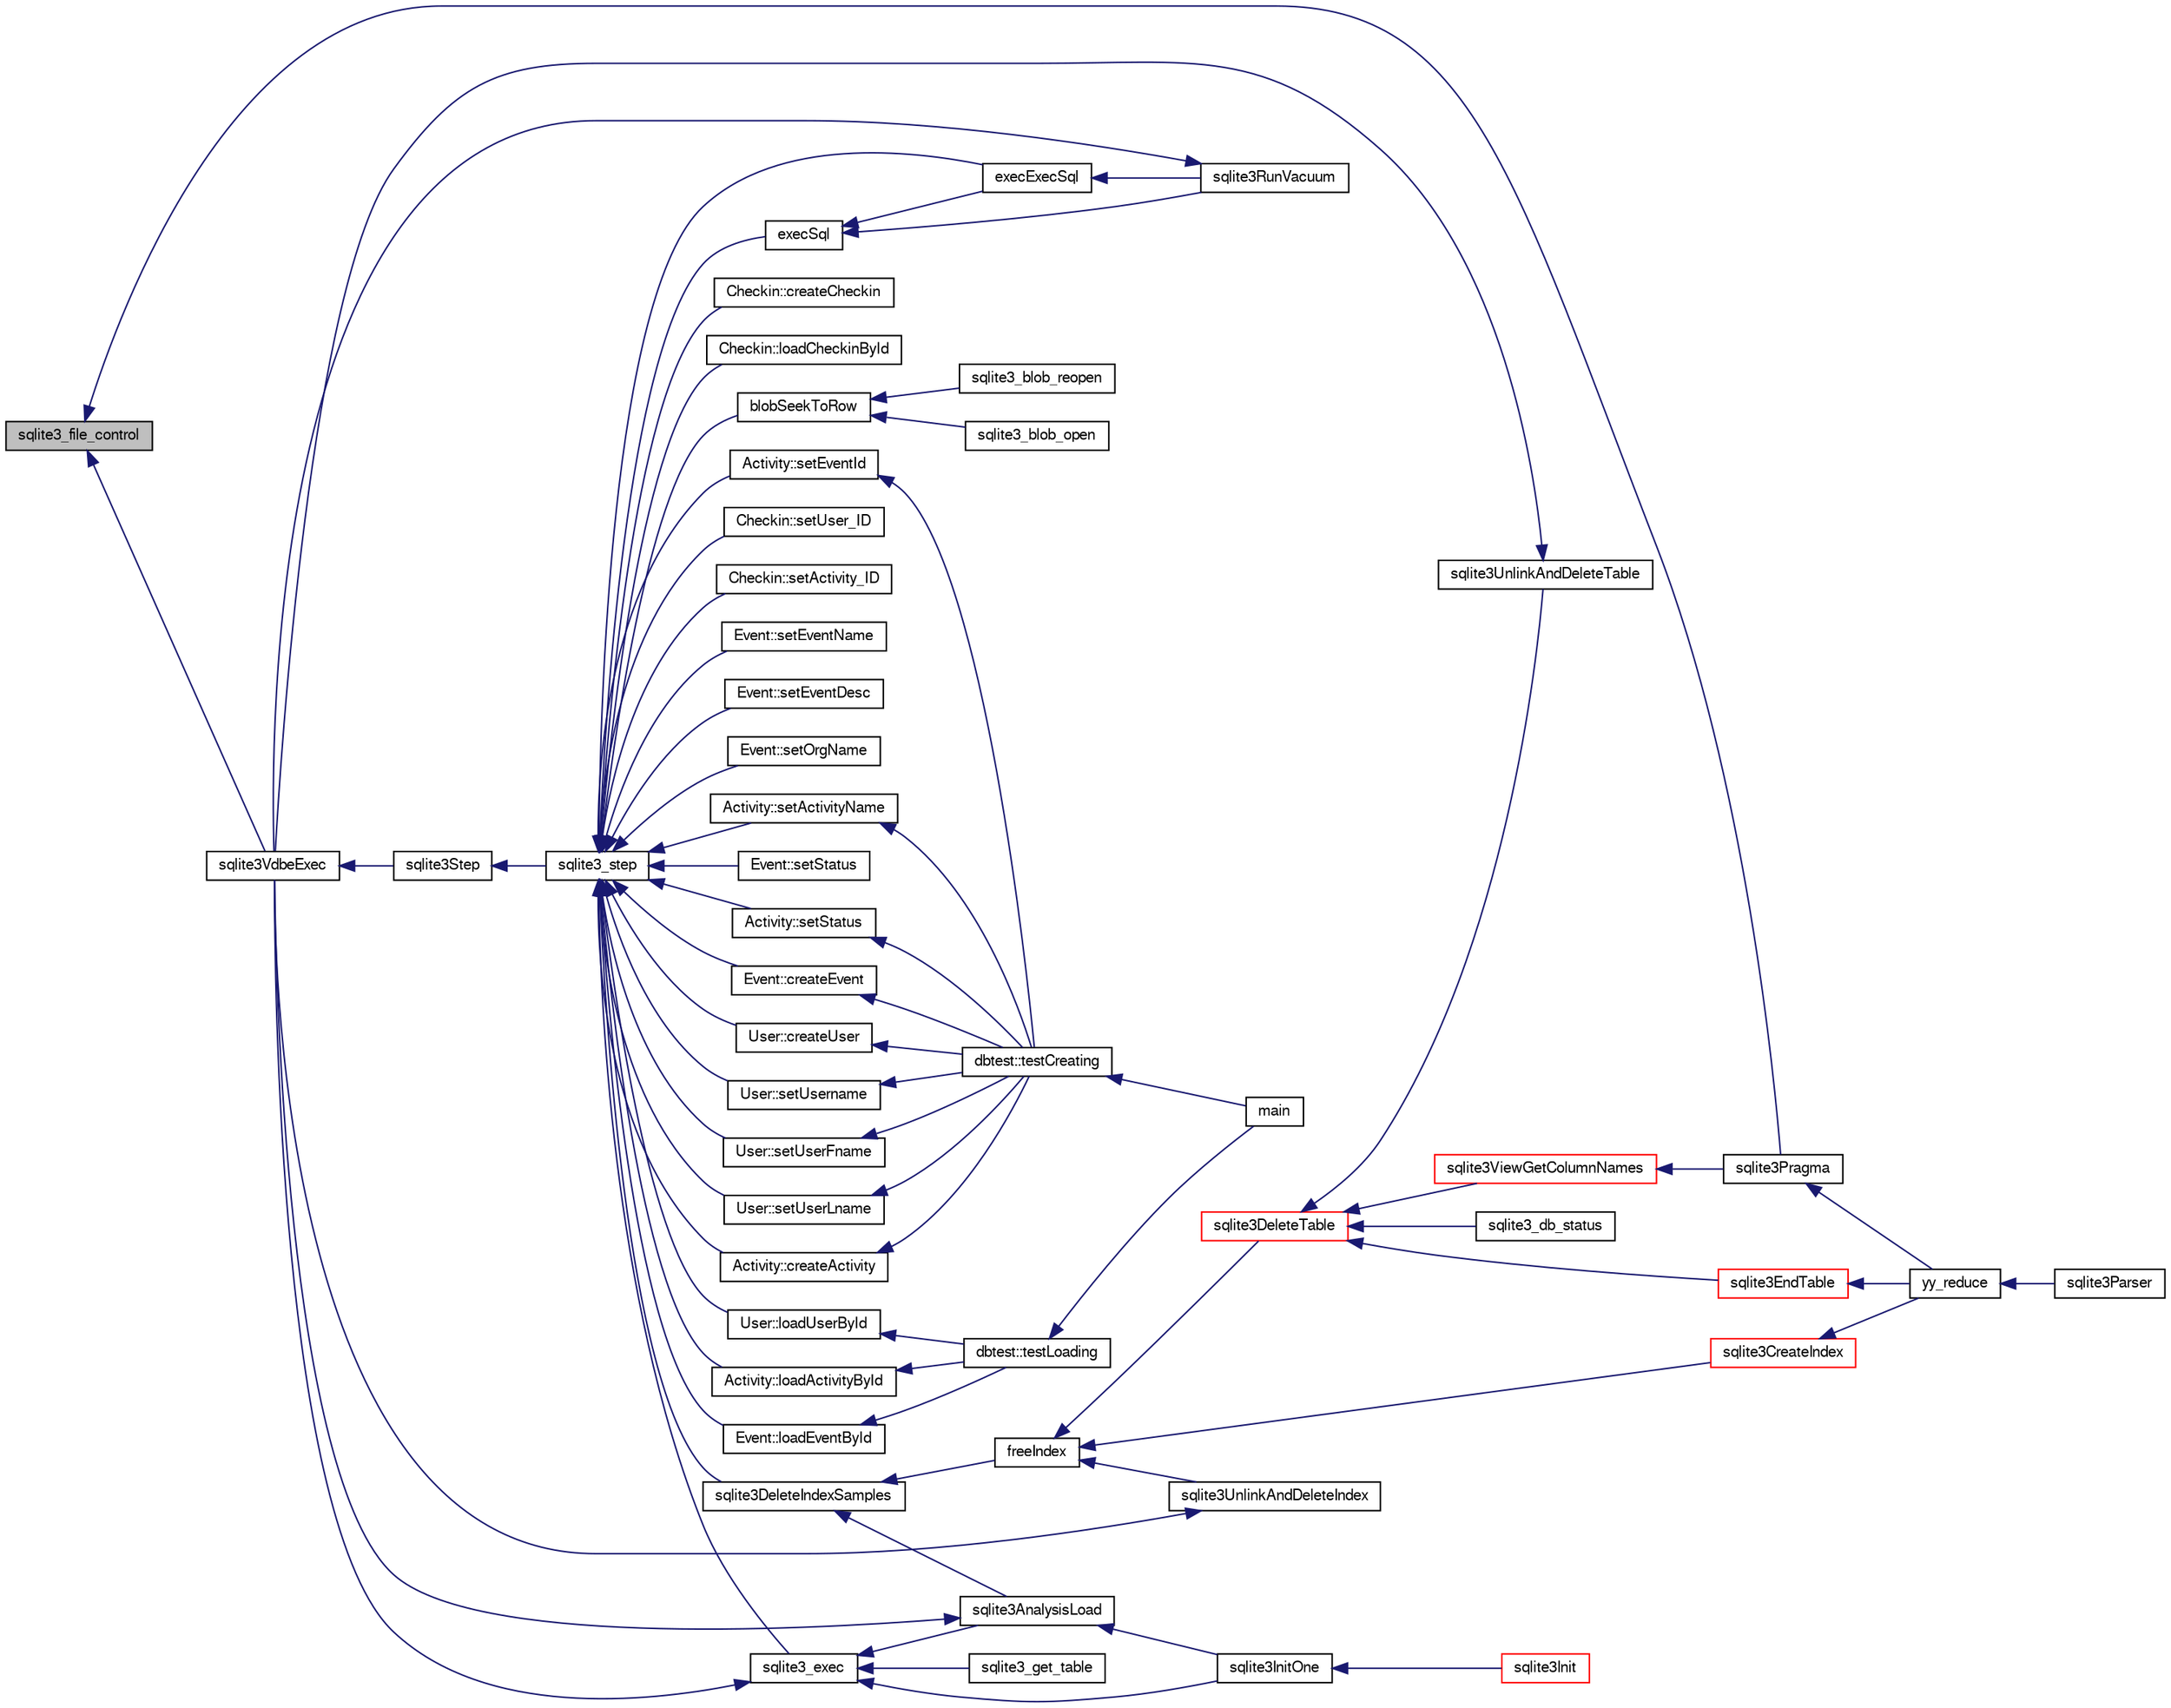 digraph "sqlite3_file_control"
{
  edge [fontname="FreeSans",fontsize="10",labelfontname="FreeSans",labelfontsize="10"];
  node [fontname="FreeSans",fontsize="10",shape=record];
  rankdir="LR";
  Node33136 [label="sqlite3_file_control",height=0.2,width=0.4,color="black", fillcolor="grey75", style="filled", fontcolor="black"];
  Node33136 -> Node33137 [dir="back",color="midnightblue",fontsize="10",style="solid",fontname="FreeSans"];
  Node33137 [label="sqlite3VdbeExec",height=0.2,width=0.4,color="black", fillcolor="white", style="filled",URL="$sqlite3_8c.html#a8ce40a614bdc56719c4d642b1e4dfb21"];
  Node33137 -> Node33138 [dir="back",color="midnightblue",fontsize="10",style="solid",fontname="FreeSans"];
  Node33138 [label="sqlite3Step",height=0.2,width=0.4,color="black", fillcolor="white", style="filled",URL="$sqlite3_8c.html#a3f2872e873e2758a4beedad1d5113554"];
  Node33138 -> Node33139 [dir="back",color="midnightblue",fontsize="10",style="solid",fontname="FreeSans"];
  Node33139 [label="sqlite3_step",height=0.2,width=0.4,color="black", fillcolor="white", style="filled",URL="$sqlite3_8h.html#ac1e491ce36b7471eb28387f7d3c74334"];
  Node33139 -> Node33140 [dir="back",color="midnightblue",fontsize="10",style="solid",fontname="FreeSans"];
  Node33140 [label="Activity::createActivity",height=0.2,width=0.4,color="black", fillcolor="white", style="filled",URL="$classActivity.html#a813cc5e52c14ab49b39014c134e3425b"];
  Node33140 -> Node33141 [dir="back",color="midnightblue",fontsize="10",style="solid",fontname="FreeSans"];
  Node33141 [label="dbtest::testCreating",height=0.2,width=0.4,color="black", fillcolor="white", style="filled",URL="$classdbtest.html#a8193e88a7df657069c8a6bd09c8243b7"];
  Node33141 -> Node33142 [dir="back",color="midnightblue",fontsize="10",style="solid",fontname="FreeSans"];
  Node33142 [label="main",height=0.2,width=0.4,color="black", fillcolor="white", style="filled",URL="$test_8cpp.html#ae66f6b31b5ad750f1fe042a706a4e3d4"];
  Node33139 -> Node33143 [dir="back",color="midnightblue",fontsize="10",style="solid",fontname="FreeSans"];
  Node33143 [label="Activity::loadActivityById",height=0.2,width=0.4,color="black", fillcolor="white", style="filled",URL="$classActivity.html#abe4ffb4f08a47212ebf9013259d9e7fd"];
  Node33143 -> Node33144 [dir="back",color="midnightblue",fontsize="10",style="solid",fontname="FreeSans"];
  Node33144 [label="dbtest::testLoading",height=0.2,width=0.4,color="black", fillcolor="white", style="filled",URL="$classdbtest.html#a6f98d82a2c8e2b9040848763504ddae1"];
  Node33144 -> Node33142 [dir="back",color="midnightblue",fontsize="10",style="solid",fontname="FreeSans"];
  Node33139 -> Node33145 [dir="back",color="midnightblue",fontsize="10",style="solid",fontname="FreeSans"];
  Node33145 [label="Activity::setEventId",height=0.2,width=0.4,color="black", fillcolor="white", style="filled",URL="$classActivity.html#adb1d0fd0d08f473e068f0a4086bfa9ca"];
  Node33145 -> Node33141 [dir="back",color="midnightblue",fontsize="10",style="solid",fontname="FreeSans"];
  Node33139 -> Node33146 [dir="back",color="midnightblue",fontsize="10",style="solid",fontname="FreeSans"];
  Node33146 [label="Activity::setActivityName",height=0.2,width=0.4,color="black", fillcolor="white", style="filled",URL="$classActivity.html#a62dc3737b33915a36086f9dd26d16a81"];
  Node33146 -> Node33141 [dir="back",color="midnightblue",fontsize="10",style="solid",fontname="FreeSans"];
  Node33139 -> Node33147 [dir="back",color="midnightblue",fontsize="10",style="solid",fontname="FreeSans"];
  Node33147 [label="Activity::setStatus",height=0.2,width=0.4,color="black", fillcolor="white", style="filled",URL="$classActivity.html#af618135a7738f4d2a7ee147a8ef912ea"];
  Node33147 -> Node33141 [dir="back",color="midnightblue",fontsize="10",style="solid",fontname="FreeSans"];
  Node33139 -> Node33148 [dir="back",color="midnightblue",fontsize="10",style="solid",fontname="FreeSans"];
  Node33148 [label="Checkin::createCheckin",height=0.2,width=0.4,color="black", fillcolor="white", style="filled",URL="$classCheckin.html#a4e40acdf7fff0e607f6de4f24f3a163c"];
  Node33139 -> Node33149 [dir="back",color="midnightblue",fontsize="10",style="solid",fontname="FreeSans"];
  Node33149 [label="Checkin::loadCheckinById",height=0.2,width=0.4,color="black", fillcolor="white", style="filled",URL="$classCheckin.html#a3461f70ea6c68475225f2a07f78a21e0"];
  Node33139 -> Node33150 [dir="back",color="midnightblue",fontsize="10",style="solid",fontname="FreeSans"];
  Node33150 [label="Checkin::setUser_ID",height=0.2,width=0.4,color="black", fillcolor="white", style="filled",URL="$classCheckin.html#a76ab640f4f912876dbebf183db5359c6"];
  Node33139 -> Node33151 [dir="back",color="midnightblue",fontsize="10",style="solid",fontname="FreeSans"];
  Node33151 [label="Checkin::setActivity_ID",height=0.2,width=0.4,color="black", fillcolor="white", style="filled",URL="$classCheckin.html#ab2ff3ec2604ec73a42af25874a00b232"];
  Node33139 -> Node33152 [dir="back",color="midnightblue",fontsize="10",style="solid",fontname="FreeSans"];
  Node33152 [label="Event::createEvent",height=0.2,width=0.4,color="black", fillcolor="white", style="filled",URL="$classEvent.html#a77adb9f4a46ffb32c2d931f0691f5903"];
  Node33152 -> Node33141 [dir="back",color="midnightblue",fontsize="10",style="solid",fontname="FreeSans"];
  Node33139 -> Node33153 [dir="back",color="midnightblue",fontsize="10",style="solid",fontname="FreeSans"];
  Node33153 [label="Event::loadEventById",height=0.2,width=0.4,color="black", fillcolor="white", style="filled",URL="$classEvent.html#afa66cea33f722dbeecb69cc98fdea055"];
  Node33153 -> Node33144 [dir="back",color="midnightblue",fontsize="10",style="solid",fontname="FreeSans"];
  Node33139 -> Node33154 [dir="back",color="midnightblue",fontsize="10",style="solid",fontname="FreeSans"];
  Node33154 [label="Event::setEventName",height=0.2,width=0.4,color="black", fillcolor="white", style="filled",URL="$classEvent.html#a10596b6ca077df05184e30d62b08729d"];
  Node33139 -> Node33155 [dir="back",color="midnightblue",fontsize="10",style="solid",fontname="FreeSans"];
  Node33155 [label="Event::setEventDesc",height=0.2,width=0.4,color="black", fillcolor="white", style="filled",URL="$classEvent.html#ae36b8377dcae792f1c5c4726024c981b"];
  Node33139 -> Node33156 [dir="back",color="midnightblue",fontsize="10",style="solid",fontname="FreeSans"];
  Node33156 [label="Event::setOrgName",height=0.2,width=0.4,color="black", fillcolor="white", style="filled",URL="$classEvent.html#a19aac0f776bd764563a54977656cf680"];
  Node33139 -> Node33157 [dir="back",color="midnightblue",fontsize="10",style="solid",fontname="FreeSans"];
  Node33157 [label="Event::setStatus",height=0.2,width=0.4,color="black", fillcolor="white", style="filled",URL="$classEvent.html#ab0a6b9285af0f4172eb841e2b80f8972"];
  Node33139 -> Node33158 [dir="back",color="midnightblue",fontsize="10",style="solid",fontname="FreeSans"];
  Node33158 [label="blobSeekToRow",height=0.2,width=0.4,color="black", fillcolor="white", style="filled",URL="$sqlite3_8c.html#afff57e13332b98c8a44a7cebe38962ab"];
  Node33158 -> Node33159 [dir="back",color="midnightblue",fontsize="10",style="solid",fontname="FreeSans"];
  Node33159 [label="sqlite3_blob_open",height=0.2,width=0.4,color="black", fillcolor="white", style="filled",URL="$sqlite3_8h.html#adb8ad839a5bdd62a43785132bc7dd518"];
  Node33158 -> Node33160 [dir="back",color="midnightblue",fontsize="10",style="solid",fontname="FreeSans"];
  Node33160 [label="sqlite3_blob_reopen",height=0.2,width=0.4,color="black", fillcolor="white", style="filled",URL="$sqlite3_8h.html#abc77c24fdc0150138490359a94360f7e"];
  Node33139 -> Node33161 [dir="back",color="midnightblue",fontsize="10",style="solid",fontname="FreeSans"];
  Node33161 [label="sqlite3DeleteIndexSamples",height=0.2,width=0.4,color="black", fillcolor="white", style="filled",URL="$sqlite3_8c.html#aaeda0302fbf61397ec009f65bed047ef"];
  Node33161 -> Node33162 [dir="back",color="midnightblue",fontsize="10",style="solid",fontname="FreeSans"];
  Node33162 [label="sqlite3AnalysisLoad",height=0.2,width=0.4,color="black", fillcolor="white", style="filled",URL="$sqlite3_8c.html#a48a2301c27e1d3d68708b9b8761b5a01"];
  Node33162 -> Node33137 [dir="back",color="midnightblue",fontsize="10",style="solid",fontname="FreeSans"];
  Node33162 -> Node33163 [dir="back",color="midnightblue",fontsize="10",style="solid",fontname="FreeSans"];
  Node33163 [label="sqlite3InitOne",height=0.2,width=0.4,color="black", fillcolor="white", style="filled",URL="$sqlite3_8c.html#ac4318b25df65269906b0379251fe9b85"];
  Node33163 -> Node33164 [dir="back",color="midnightblue",fontsize="10",style="solid",fontname="FreeSans"];
  Node33164 [label="sqlite3Init",height=0.2,width=0.4,color="red", fillcolor="white", style="filled",URL="$sqlite3_8c.html#aed74e3dc765631a833f522f425ff5a48"];
  Node33161 -> Node33264 [dir="back",color="midnightblue",fontsize="10",style="solid",fontname="FreeSans"];
  Node33264 [label="freeIndex",height=0.2,width=0.4,color="black", fillcolor="white", style="filled",URL="$sqlite3_8c.html#a00907c99c18d5bcb9d0b38c077146c31"];
  Node33264 -> Node33265 [dir="back",color="midnightblue",fontsize="10",style="solid",fontname="FreeSans"];
  Node33265 [label="sqlite3UnlinkAndDeleteIndex",height=0.2,width=0.4,color="black", fillcolor="white", style="filled",URL="$sqlite3_8c.html#a889f2dcb438c56db37a6d61e9f25e244"];
  Node33265 -> Node33137 [dir="back",color="midnightblue",fontsize="10",style="solid",fontname="FreeSans"];
  Node33264 -> Node33266 [dir="back",color="midnightblue",fontsize="10",style="solid",fontname="FreeSans"];
  Node33266 [label="sqlite3DeleteTable",height=0.2,width=0.4,color="red", fillcolor="white", style="filled",URL="$sqlite3_8c.html#a7fd3d507375a381a3807f92735318973"];
  Node33266 -> Node33267 [dir="back",color="midnightblue",fontsize="10",style="solid",fontname="FreeSans"];
  Node33267 [label="sqlite3_db_status",height=0.2,width=0.4,color="black", fillcolor="white", style="filled",URL="$sqlite3_8h.html#ab64e8333313ee2e44116842711818940"];
  Node33266 -> Node33268 [dir="back",color="midnightblue",fontsize="10",style="solid",fontname="FreeSans"];
  Node33268 [label="sqlite3UnlinkAndDeleteTable",height=0.2,width=0.4,color="black", fillcolor="white", style="filled",URL="$sqlite3_8c.html#a9733677716a49de464f86fff164e9a1b"];
  Node33268 -> Node33137 [dir="back",color="midnightblue",fontsize="10",style="solid",fontname="FreeSans"];
  Node33266 -> Node33179 [dir="back",color="midnightblue",fontsize="10",style="solid",fontname="FreeSans"];
  Node33179 [label="sqlite3EndTable",height=0.2,width=0.4,color="red", fillcolor="white", style="filled",URL="$sqlite3_8c.html#a7b5f2c66c0f0b6f819d970ca389768b0"];
  Node33179 -> Node33167 [dir="back",color="midnightblue",fontsize="10",style="solid",fontname="FreeSans"];
  Node33167 [label="yy_reduce",height=0.2,width=0.4,color="black", fillcolor="white", style="filled",URL="$sqlite3_8c.html#a7c419a9b25711c666a9a2449ef377f14"];
  Node33167 -> Node33168 [dir="back",color="midnightblue",fontsize="10",style="solid",fontname="FreeSans"];
  Node33168 [label="sqlite3Parser",height=0.2,width=0.4,color="black", fillcolor="white", style="filled",URL="$sqlite3_8c.html#a0327d71a5fabe0b6a343d78a2602e72a"];
  Node33266 -> Node33214 [dir="back",color="midnightblue",fontsize="10",style="solid",fontname="FreeSans"];
  Node33214 [label="sqlite3ViewGetColumnNames",height=0.2,width=0.4,color="red", fillcolor="white", style="filled",URL="$sqlite3_8c.html#aebc7cd8d9e2bd174ae0a60363d3f6ce8"];
  Node33214 -> Node33215 [dir="back",color="midnightblue",fontsize="10",style="solid",fontname="FreeSans"];
  Node33215 [label="sqlite3Pragma",height=0.2,width=0.4,color="black", fillcolor="white", style="filled",URL="$sqlite3_8c.html#a111391370f58f8e6a6eca51fd34d62ed"];
  Node33215 -> Node33167 [dir="back",color="midnightblue",fontsize="10",style="solid",fontname="FreeSans"];
  Node33264 -> Node33176 [dir="back",color="midnightblue",fontsize="10",style="solid",fontname="FreeSans"];
  Node33176 [label="sqlite3CreateIndex",height=0.2,width=0.4,color="red", fillcolor="white", style="filled",URL="$sqlite3_8c.html#a8dbe5e590ab6c58a8c45f34f7c81e825"];
  Node33176 -> Node33167 [dir="back",color="midnightblue",fontsize="10",style="solid",fontname="FreeSans"];
  Node33139 -> Node33330 [dir="back",color="midnightblue",fontsize="10",style="solid",fontname="FreeSans"];
  Node33330 [label="sqlite3_exec",height=0.2,width=0.4,color="black", fillcolor="white", style="filled",URL="$sqlite3_8h.html#a97487ec8150e0bcc8fa392ab8f0e24db"];
  Node33330 -> Node33137 [dir="back",color="midnightblue",fontsize="10",style="solid",fontname="FreeSans"];
  Node33330 -> Node33162 [dir="back",color="midnightblue",fontsize="10",style="solid",fontname="FreeSans"];
  Node33330 -> Node33163 [dir="back",color="midnightblue",fontsize="10",style="solid",fontname="FreeSans"];
  Node33330 -> Node33331 [dir="back",color="midnightblue",fontsize="10",style="solid",fontname="FreeSans"];
  Node33331 [label="sqlite3_get_table",height=0.2,width=0.4,color="black", fillcolor="white", style="filled",URL="$sqlite3_8h.html#a5effeac4e12df57beaa35c5be1f61579"];
  Node33139 -> Node33321 [dir="back",color="midnightblue",fontsize="10",style="solid",fontname="FreeSans"];
  Node33321 [label="execSql",height=0.2,width=0.4,color="black", fillcolor="white", style="filled",URL="$sqlite3_8c.html#a7d16651b98a110662f4c265eff0246cb"];
  Node33321 -> Node33322 [dir="back",color="midnightblue",fontsize="10",style="solid",fontname="FreeSans"];
  Node33322 [label="execExecSql",height=0.2,width=0.4,color="black", fillcolor="white", style="filled",URL="$sqlite3_8c.html#ac1be09a6c047f21133d16378d301e0d4"];
  Node33322 -> Node33323 [dir="back",color="midnightblue",fontsize="10",style="solid",fontname="FreeSans"];
  Node33323 [label="sqlite3RunVacuum",height=0.2,width=0.4,color="black", fillcolor="white", style="filled",URL="$sqlite3_8c.html#a5e83ddc7b3e7e8e79ad5d1fc92de1d2f"];
  Node33323 -> Node33137 [dir="back",color="midnightblue",fontsize="10",style="solid",fontname="FreeSans"];
  Node33321 -> Node33323 [dir="back",color="midnightblue",fontsize="10",style="solid",fontname="FreeSans"];
  Node33139 -> Node33322 [dir="back",color="midnightblue",fontsize="10",style="solid",fontname="FreeSans"];
  Node33139 -> Node33324 [dir="back",color="midnightblue",fontsize="10",style="solid",fontname="FreeSans"];
  Node33324 [label="User::createUser",height=0.2,width=0.4,color="black", fillcolor="white", style="filled",URL="$classUser.html#a22ed673939e8cc0a136130b809bba513"];
  Node33324 -> Node33141 [dir="back",color="midnightblue",fontsize="10",style="solid",fontname="FreeSans"];
  Node33139 -> Node33325 [dir="back",color="midnightblue",fontsize="10",style="solid",fontname="FreeSans"];
  Node33325 [label="User::loadUserById",height=0.2,width=0.4,color="black", fillcolor="white", style="filled",URL="$classUser.html#a863377665b7fb83c5547dcf9727f5092"];
  Node33325 -> Node33144 [dir="back",color="midnightblue",fontsize="10",style="solid",fontname="FreeSans"];
  Node33139 -> Node33326 [dir="back",color="midnightblue",fontsize="10",style="solid",fontname="FreeSans"];
  Node33326 [label="User::setUsername",height=0.2,width=0.4,color="black", fillcolor="white", style="filled",URL="$classUser.html#aa0497022a136cb78de785b0a39ae60b1"];
  Node33326 -> Node33141 [dir="back",color="midnightblue",fontsize="10",style="solid",fontname="FreeSans"];
  Node33139 -> Node33327 [dir="back",color="midnightblue",fontsize="10",style="solid",fontname="FreeSans"];
  Node33327 [label="User::setUserFname",height=0.2,width=0.4,color="black", fillcolor="white", style="filled",URL="$classUser.html#a72657eb55cd0ca437b4841a43f19912f"];
  Node33327 -> Node33141 [dir="back",color="midnightblue",fontsize="10",style="solid",fontname="FreeSans"];
  Node33139 -> Node33328 [dir="back",color="midnightblue",fontsize="10",style="solid",fontname="FreeSans"];
  Node33328 [label="User::setUserLname",height=0.2,width=0.4,color="black", fillcolor="white", style="filled",URL="$classUser.html#aa25973387e5afe1aa6f60dd6545e33b5"];
  Node33328 -> Node33141 [dir="back",color="midnightblue",fontsize="10",style="solid",fontname="FreeSans"];
  Node33136 -> Node33215 [dir="back",color="midnightblue",fontsize="10",style="solid",fontname="FreeSans"];
}
